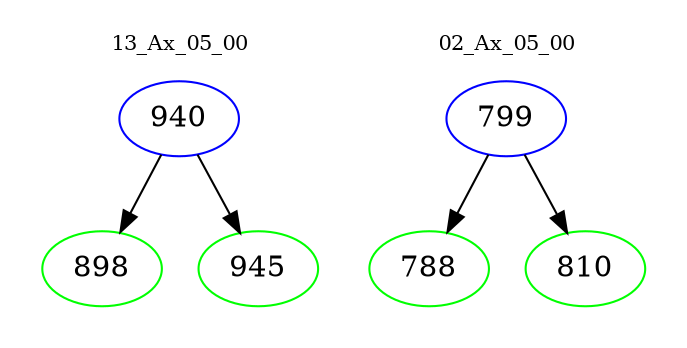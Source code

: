 digraph{
subgraph cluster_0 {
color = white
label = "13_Ax_05_00";
fontsize=10;
T0_940 [label="940", color="blue"]
T0_940 -> T0_898 [color="black"]
T0_898 [label="898", color="green"]
T0_940 -> T0_945 [color="black"]
T0_945 [label="945", color="green"]
}
subgraph cluster_1 {
color = white
label = "02_Ax_05_00";
fontsize=10;
T1_799 [label="799", color="blue"]
T1_799 -> T1_788 [color="black"]
T1_788 [label="788", color="green"]
T1_799 -> T1_810 [color="black"]
T1_810 [label="810", color="green"]
}
}
